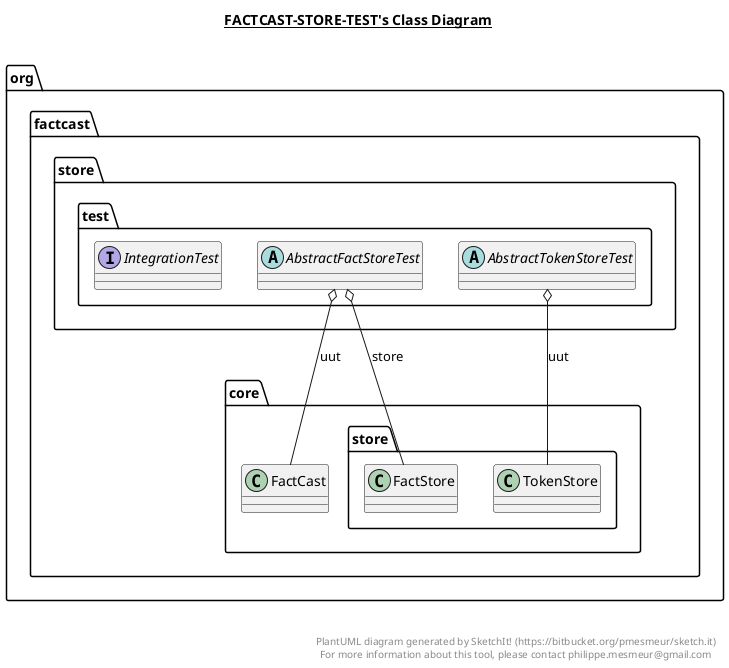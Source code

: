 @startuml

title __FACTCAST-STORE-TEST's Class Diagram__\n

  namespace org.factcast.store.test {
    abstract class org.factcast.store.test.AbstractFactStoreTest {
    }
  }
  

  namespace org.factcast.store.test {
    abstract class org.factcast.store.test.AbstractTokenStoreTest {
    }
  }
  

  namespace org.factcast.store.test {
    interface org.factcast.store.test.IntegrationTest {
    }
  }
  

  org.factcast.store.test.AbstractFactStoreTest o-- org.factcast.core.store.FactStore : store
  org.factcast.store.test.AbstractFactStoreTest o-- org.factcast.core.FactCast : uut
  org.factcast.store.test.AbstractTokenStoreTest o-- org.factcast.core.store.TokenStore : uut


right footer


PlantUML diagram generated by SketchIt! (https://bitbucket.org/pmesmeur/sketch.it)
For more information about this tool, please contact philippe.mesmeur@gmail.com
endfooter

@enduml
